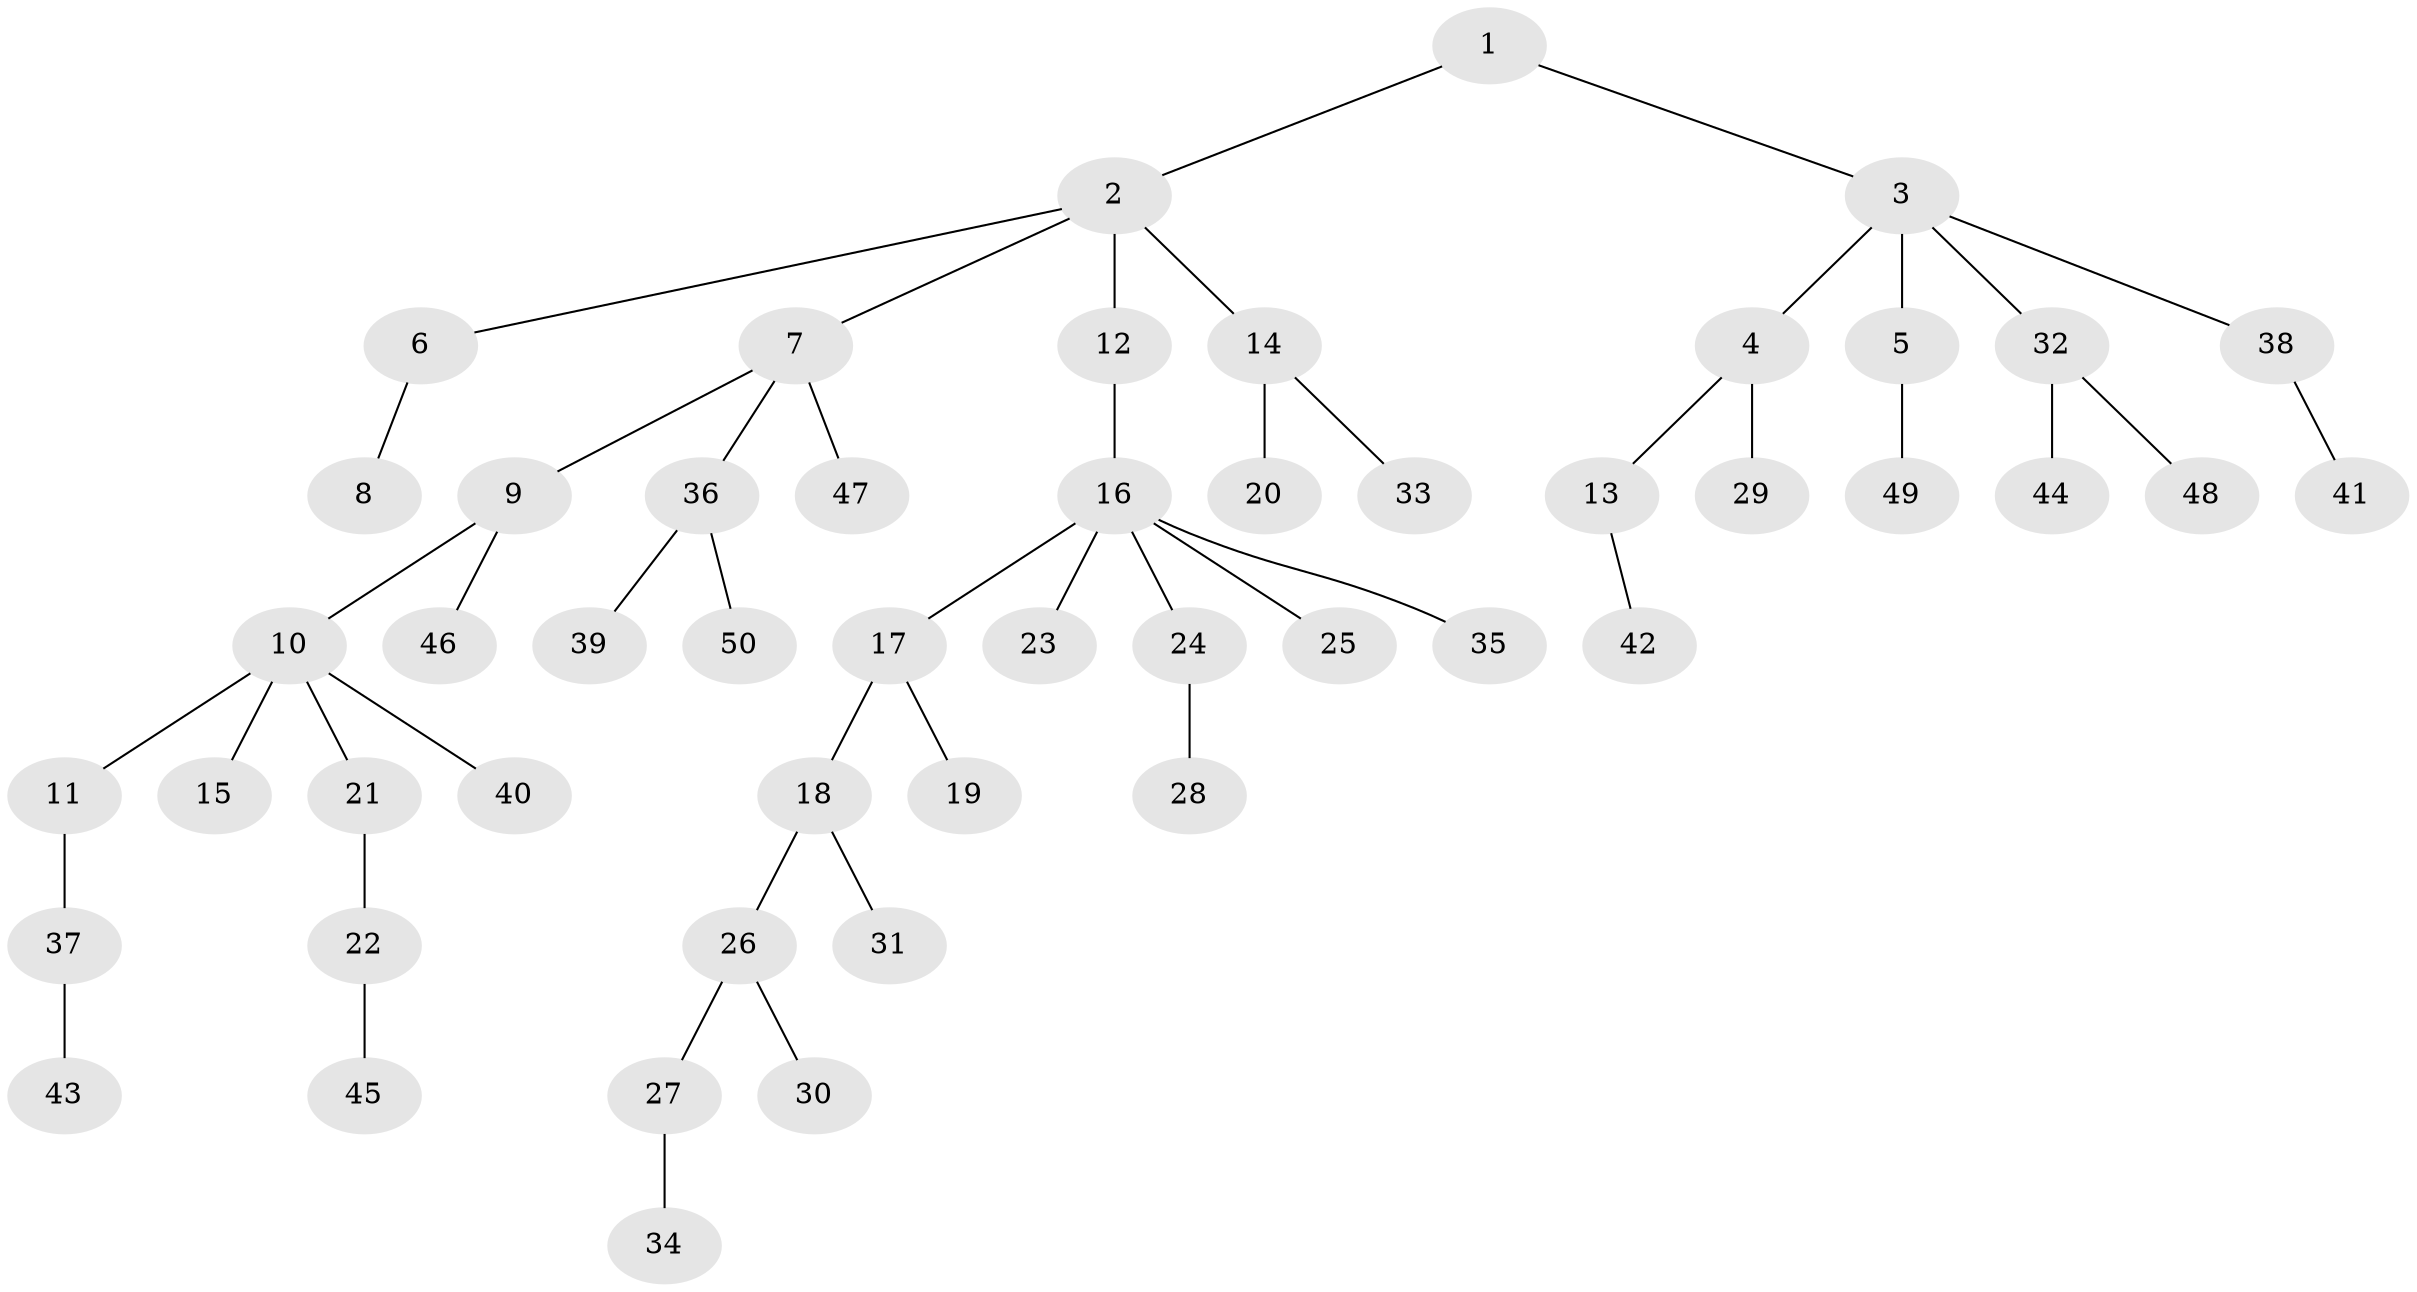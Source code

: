 // coarse degree distribution, {5: 0.08571428571428572, 6: 0.02857142857142857, 2: 0.2571428571428571, 3: 0.05714285714285714, 1: 0.5428571428571428, 4: 0.02857142857142857}
// Generated by graph-tools (version 1.1) at 2025/19/03/04/25 18:19:21]
// undirected, 50 vertices, 49 edges
graph export_dot {
graph [start="1"]
  node [color=gray90,style=filled];
  1;
  2;
  3;
  4;
  5;
  6;
  7;
  8;
  9;
  10;
  11;
  12;
  13;
  14;
  15;
  16;
  17;
  18;
  19;
  20;
  21;
  22;
  23;
  24;
  25;
  26;
  27;
  28;
  29;
  30;
  31;
  32;
  33;
  34;
  35;
  36;
  37;
  38;
  39;
  40;
  41;
  42;
  43;
  44;
  45;
  46;
  47;
  48;
  49;
  50;
  1 -- 2;
  1 -- 3;
  2 -- 6;
  2 -- 7;
  2 -- 12;
  2 -- 14;
  3 -- 4;
  3 -- 5;
  3 -- 32;
  3 -- 38;
  4 -- 13;
  4 -- 29;
  5 -- 49;
  6 -- 8;
  7 -- 9;
  7 -- 36;
  7 -- 47;
  9 -- 10;
  9 -- 46;
  10 -- 11;
  10 -- 15;
  10 -- 21;
  10 -- 40;
  11 -- 37;
  12 -- 16;
  13 -- 42;
  14 -- 20;
  14 -- 33;
  16 -- 17;
  16 -- 23;
  16 -- 24;
  16 -- 25;
  16 -- 35;
  17 -- 18;
  17 -- 19;
  18 -- 26;
  18 -- 31;
  21 -- 22;
  22 -- 45;
  24 -- 28;
  26 -- 27;
  26 -- 30;
  27 -- 34;
  32 -- 44;
  32 -- 48;
  36 -- 39;
  36 -- 50;
  37 -- 43;
  38 -- 41;
}
